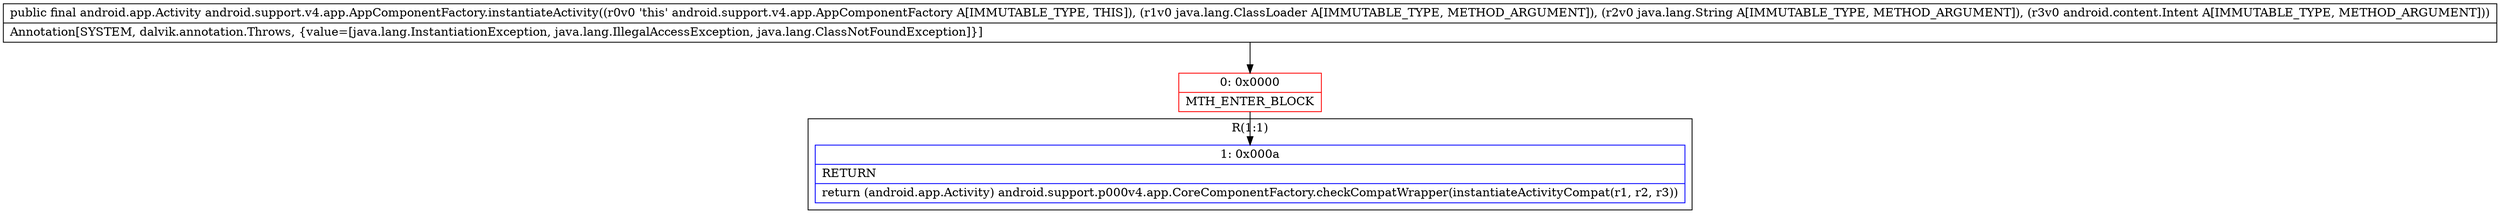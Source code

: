 digraph "CFG forandroid.support.v4.app.AppComponentFactory.instantiateActivity(Ljava\/lang\/ClassLoader;Ljava\/lang\/String;Landroid\/content\/Intent;)Landroid\/app\/Activity;" {
subgraph cluster_Region_1088693508 {
label = "R(1:1)";
node [shape=record,color=blue];
Node_1 [shape=record,label="{1\:\ 0x000a|RETURN\l|return (android.app.Activity) android.support.p000v4.app.CoreComponentFactory.checkCompatWrapper(instantiateActivityCompat(r1, r2, r3))\l}"];
}
Node_0 [shape=record,color=red,label="{0\:\ 0x0000|MTH_ENTER_BLOCK\l}"];
MethodNode[shape=record,label="{public final android.app.Activity android.support.v4.app.AppComponentFactory.instantiateActivity((r0v0 'this' android.support.v4.app.AppComponentFactory A[IMMUTABLE_TYPE, THIS]), (r1v0 java.lang.ClassLoader A[IMMUTABLE_TYPE, METHOD_ARGUMENT]), (r2v0 java.lang.String A[IMMUTABLE_TYPE, METHOD_ARGUMENT]), (r3v0 android.content.Intent A[IMMUTABLE_TYPE, METHOD_ARGUMENT]))  | Annotation[SYSTEM, dalvik.annotation.Throws, \{value=[java.lang.InstantiationException, java.lang.IllegalAccessException, java.lang.ClassNotFoundException]\}]\l}"];
MethodNode -> Node_0;
Node_0 -> Node_1;
}

